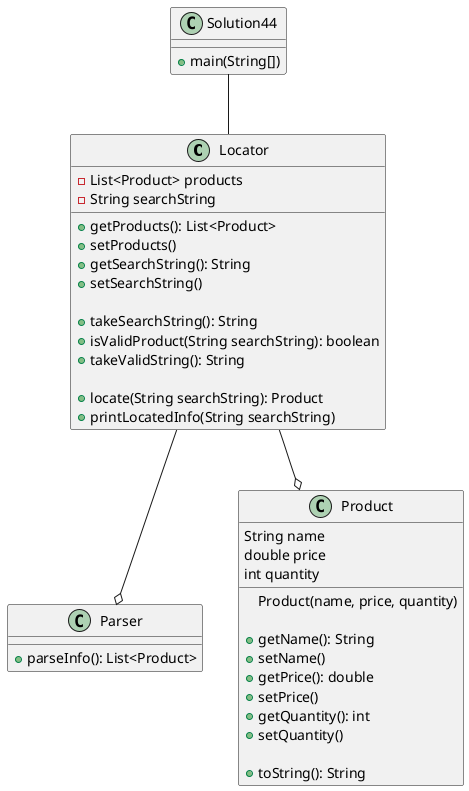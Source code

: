 @startuml

class Locator
{
    -List<Product> products
    -String searchString

    +getProducts(): List<Product>
    +setProducts()
    'this is where the information is parsed and set
    'parseInfo called
    +getSearchString(): String
    +setSearchString()

    +takeSearchString(): String
    'prompts user for search string
    +isValidProduct(String searchString): boolean
    'determines if search string is contained in product list
    +takeValidString(): String
    'calls takeSearchString and isValidProduct
    'loops until valid product is found

    +locate(String searchString): Product
    'takes in valid product name
    'returns corresponding product
    +printLocatedInfo(String searchString)
    'prints info for valid product
}

class Parser
{
    +parseInfo(): List<Product>
    'opens up the file
    'creates json elements and objects
    'converts the json objects to java objects
    'puts objects in list
    'returns list
}

class Product
{
    String name
    double price
    int quantity

    Product(name, price, quantity)

    'getters and setters
    +getName(): String
    +setName()
    +getPrice(): double
    +setPrice()
    +getQuantity(): int
    +setQuantity()

    +toString(): String
    'formats the printing
}

class Solution44
{
    +main(String[])
    'calls takeValidString, locate, and printLocatedInfo
}

Solution44 -- Locator
Locator --o Parser
Locator --o Product

@enduml